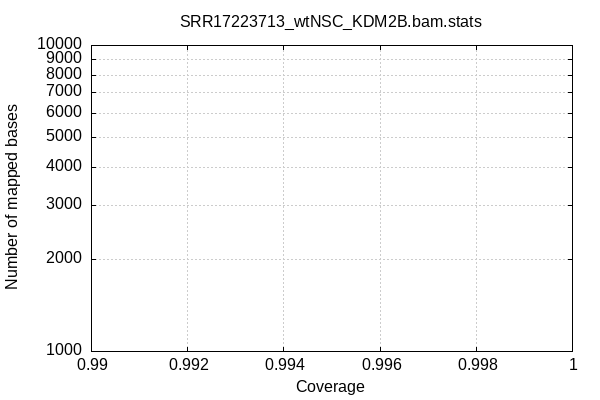 
            set terminal png size 600,400 truecolor
            set output "SRR17223713_wtNSC_KDM2B_stats/coverage.png"
            set grid xtics ytics y2tics back lc rgb "#cccccc"
            set ylabel "Number of mapped bases"
            set xlabel "Coverage"
            set log y
            set style fill solid border -1
            set title "SRR17223713_wtNSC_KDM2B.bam.stats" noenhanced
            set xrange [:1]
            plot '-' with lines notitle
        1	3952
end
